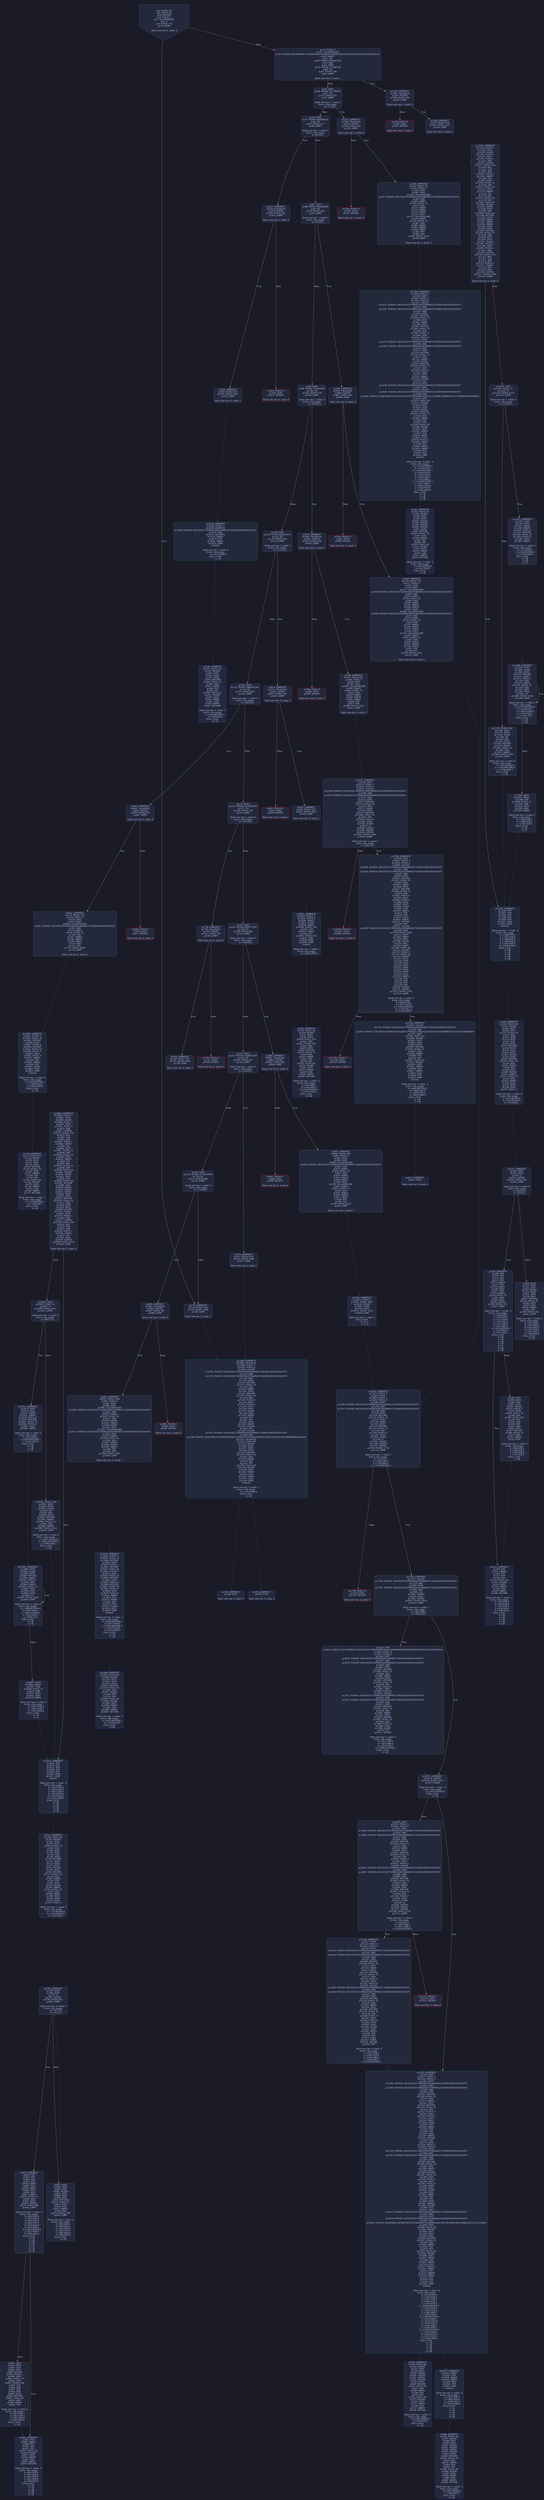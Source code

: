 digraph G {
    node [shape=box, style="filled, rounded", color="#565f89", fontcolor="#c0caf5", fontname="Helvetica", fillcolor="#24283b"];
    edge [color="#414868", fontcolor="#c0caf5", fontname="Helvetica"];
    bgcolor="#1a1b26";
    0 [ label = "pc0: PUSH1 96
pc2: PUSH1 64
pc4: MSTORE
pc5: PUSH1 4
pc7: CALLDATASIZE
pc8: LT
pc9: PUSH2 175
pc12: JUMPI

Stack size req: 0, sizeΔ: 0
" shape = invhouse]
    1 [ label = "pc13: PUSH1 0
pc15: CALLDATALOAD
pc16: PUSH29 26959946667150639794667015087019630673637144422540572481103610249216
pc46: SWAP1
pc47: DIV
pc48: PUSH4 4294967295
pc53: AND
pc54: DUP1
pc55: PUSH4 117300739
pc60: EQ
pc61: PUSH2 185
pc64: JUMPI

Stack size req: 0, sizeΔ: 1
"]
    2 [ label = "pc65: DUP1
pc66: PUSH4 157198259
pc71: EQ
pc72: PUSH2 327
pc75: JUMPI

Stack size req: 1, sizeΔ: 0
Entry->Op usage:
	0->71:EQ:1
"]
    3 [ label = "pc76: DUP1
pc77: PUSH4 404098525
pc82: EQ
pc83: PUSH2 417
pc86: JUMPI

Stack size req: 1, sizeΔ: 0
Entry->Op usage:
	0->82:EQ:1
"]
    4 [ label = "pc87: DUP1
pc88: PUSH4 599290589
pc93: EQ
pc94: PUSH2 458
pc97: JUMPI

Stack size req: 1, sizeΔ: 0
Entry->Op usage:
	0->93:EQ:1
"]
    5 [ label = "pc98: DUP1
pc99: PUSH4 773487949
pc104: EQ
pc105: PUSH2 579
pc108: JUMPI

Stack size req: 1, sizeΔ: 0
Entry->Op usage:
	0->104:EQ:1
"]
    6 [ label = "pc109: DUP1
pc110: PUSH4 826074471
pc115: EQ
pc116: PUSH2 614
pc119: JUMPI

Stack size req: 1, sizeΔ: 0
Entry->Op usage:
	0->115:EQ:1
"]
    7 [ label = "pc120: DUP1
pc121: PUSH4 1889567281
pc126: EQ
pc127: PUSH2 661
pc130: JUMPI

Stack size req: 1, sizeΔ: 0
Entry->Op usage:
	0->126:EQ:1
"]
    8 [ label = "pc131: DUP1
pc132: PUSH4 2514000705
pc137: EQ
pc138: PUSH2 738
pc141: JUMPI

Stack size req: 1, sizeΔ: 0
Entry->Op usage:
	0->137:EQ:1
"]
    9 [ label = "pc142: DUP1
pc143: PUSH4 2835717307
pc148: EQ
pc149: PUSH2 880
pc152: JUMPI

Stack size req: 1, sizeΔ: 0
Entry->Op usage:
	0->148:EQ:1
"]
    10 [ label = "pc153: DUP1
pc154: PUSH4 3504541104
pc159: EQ
pc160: PUSH2 970
pc163: JUMPI

Stack size req: 1, sizeΔ: 0
Entry->Op usage:
	0->159:EQ:1
"]
    11 [ label = "pc164: DUP1
pc165: PUSH4 3714247998
pc170: EQ
pc171: PUSH2 980
pc174: JUMPI

Stack size req: 1, sizeΔ: 0
Entry->Op usage:
	0->170:EQ:1
"]
    12 [ label = "pc175: JUMPDEST
pc176: PUSH2 183
pc179: PUSH2 1088
pc182: JUMP

Stack size req: 0, sizeΔ: 1
"]
    13 [ label = "pc183: JUMPDEST
pc184: STOP

Stack size req: 0, sizeΔ: 0
" color = "darkblue"]
    14 [ label = "pc185: JUMPDEST
pc186: CALLVALUE
pc187: ISZERO
pc188: PUSH2 196
pc191: JUMPI

Stack size req: 0, sizeΔ: 0
"]
    15 [ label = "pc192: PUSH1 0
pc194: DUP1
pc195: REVERT

Stack size req: 0, sizeΔ: 0
" color = "red"]
    16 [ label = "pc196: JUMPDEST
pc197: PUSH2 204
pc200: PUSH2 1245
pc203: JUMP

Stack size req: 0, sizeΔ: 1
"]
    17 [ label = "pc204: JUMPDEST
pc205: PUSH1 64
pc207: MLOAD
pc208: DUP1
pc209: DUP1
pc210: PUSH1 32
pc212: ADD
pc213: DUP3
pc214: DUP2
pc215: SUB
pc216: DUP3
pc217: MSTORE
pc218: DUP4
pc219: DUP2
pc220: DUP2
pc221: MLOAD
pc222: DUP2
pc223: MSTORE
pc224: PUSH1 32
pc226: ADD
pc227: SWAP2
pc228: POP
pc229: DUP1
pc230: MLOAD
pc231: SWAP1
pc232: PUSH1 32
pc234: ADD
pc235: SWAP1
pc236: DUP1
pc237: DUP4
pc238: DUP4
pc239: PUSH1 0

Stack size req: 1, sizeΔ: 9
Entry->Op usage:
	0->221:MLOAD:0
	0->230:MLOAD:0
	0->234:ADD:1
"]
    18 [ label = "pc241: JUMPDEST
pc242: DUP4
pc243: DUP2
pc244: LT
pc245: ISZERO
pc246: PUSH2 268
pc249: JUMPI

Stack size req: 4, sizeΔ: 0
Entry->Op usage:
	0->244:LT:0
	3->244:LT:1
"]
    19 [ label = "pc250: DUP1
pc251: DUP3
pc252: ADD
pc253: MLOAD
pc254: DUP2
pc255: DUP5
pc256: ADD
pc257: MSTORE
pc258: PUSH1 32
pc260: DUP2
pc261: ADD
pc262: SWAP1
pc263: POP
pc264: PUSH2 241
pc267: JUMP

Stack size req: 3, sizeΔ: 0
Entry->Op usage:
	0->252:ADD:1
	0->256:ADD:1
	0->261:ADD:0
	0->263:POP:0
	1->252:ADD:0
	2->256:ADD:0
Entry->Exit:
	0->😵
"]
    20 [ label = "pc268: JUMPDEST
pc269: POP
pc270: POP
pc271: POP
pc272: POP
pc273: SWAP1
pc274: POP
pc275: SWAP1
pc276: DUP2
pc277: ADD
pc278: SWAP1
pc279: PUSH1 31
pc281: AND
pc282: DUP1
pc283: ISZERO
pc284: PUSH2 313
pc287: JUMPI

Stack size req: 7, sizeΔ: -5
Entry->Op usage:
	0->269:POP:0
	1->270:POP:0
	2->271:POP:0
	3->272:POP:0
	4->277:ADD:0
	4->281:AND:1
	4->283:ISZERO:0
	5->274:POP:0
	6->277:ADD:1
Entry->Exit:
	0->😵
	1->😵
	2->😵
	3->😵
	4->0
	5->😵
	6->😵
"]
    21 [ label = "pc288: DUP1
pc289: DUP3
pc290: SUB
pc291: DUP1
pc292: MLOAD
pc293: PUSH1 1
pc295: DUP4
pc296: PUSH1 32
pc298: SUB
pc299: PUSH2 256
pc302: EXP
pc303: SUB
pc304: NOT
pc305: AND
pc306: DUP2
pc307: MSTORE
pc308: PUSH1 32
pc310: ADD
pc311: SWAP2
pc312: POP

Stack size req: 2, sizeΔ: 0
Entry->Op usage:
	0->290:SUB:1
	0->298:SUB:1
	1->290:SUB:0
	1->312:POP:0
Entry->Exit:
	1->😵
"]
    22 [ label = "pc313: JUMPDEST
pc314: POP
pc315: SWAP3
pc316: POP
pc317: POP
pc318: POP
pc319: PUSH1 64
pc321: MLOAD
pc322: DUP1
pc323: SWAP2
pc324: SUB
pc325: SWAP1
pc326: RETURN

Stack size req: 5, sizeΔ: -5
Entry->Op usage:
	0->314:POP:0
	1->324:SUB:0
	2->317:POP:0
	3->318:POP:0
	4->316:POP:0
Entry->Exit:
	0->😵
	1->😵
	2->😵
	3->😵
	4->😵
" color = "darkblue"]
    23 [ label = "pc327: JUMPDEST
pc328: CALLVALUE
pc329: ISZERO
pc330: PUSH2 338
pc333: JUMPI

Stack size req: 0, sizeΔ: 0
"]
    24 [ label = "pc334: PUSH1 0
pc336: DUP1
pc337: REVERT

Stack size req: 0, sizeΔ: 0
" color = "red"]
    25 [ label = "pc338: JUMPDEST
pc339: PUSH2 391
pc342: PUSH1 4
pc344: DUP1
pc345: DUP1
pc346: CALLDATALOAD
pc347: PUSH20 1461501637330902918203684832716283019655932542975
pc368: AND
pc369: SWAP1
pc370: PUSH1 32
pc372: ADD
pc373: SWAP1
pc374: SWAP2
pc375: SWAP1
pc376: DUP1
pc377: CALLDATALOAD
pc378: SWAP1
pc379: PUSH1 32
pc381: ADD
pc382: SWAP1
pc383: SWAP2
pc384: SWAP1
pc385: POP
pc386: POP
pc387: PUSH2 1403
pc390: JUMP

Stack size req: 0, sizeΔ: 3
"]
    26 [ label = "pc391: JUMPDEST
pc392: PUSH1 64
pc394: MLOAD
pc395: DUP1
pc396: DUP3
pc397: ISZERO
pc398: ISZERO
pc399: ISZERO
pc400: ISZERO
pc401: DUP2
pc402: MSTORE
pc403: PUSH1 32
pc405: ADD
pc406: SWAP2
pc407: POP
pc408: POP
pc409: PUSH1 64
pc411: MLOAD
pc412: DUP1
pc413: SWAP2
pc414: SUB
pc415: SWAP1
pc416: RETURN

Stack size req: 1, sizeΔ: -1
Entry->Op usage:
	0->397:ISZERO:0
	0->407:POP:0
Entry->Exit:
	0->😵
" color = "darkblue"]
    27 [ label = "pc417: JUMPDEST
pc418: CALLVALUE
pc419: ISZERO
pc420: PUSH2 428
pc423: JUMPI

Stack size req: 0, sizeΔ: 0
"]
    28 [ label = "pc424: PUSH1 0
pc426: DUP1
pc427: REVERT

Stack size req: 0, sizeΔ: 0
" color = "red"]
    29 [ label = "pc428: JUMPDEST
pc429: PUSH2 436
pc432: PUSH2 1645
pc435: JUMP

Stack size req: 0, sizeΔ: 1
"]
    30 [ label = "pc436: JUMPDEST
pc437: PUSH1 64
pc439: MLOAD
pc440: DUP1
pc441: DUP3
pc442: DUP2
pc443: MSTORE
pc444: PUSH1 32
pc446: ADD
pc447: SWAP2
pc448: POP
pc449: POP
pc450: PUSH1 64
pc452: MLOAD
pc453: DUP1
pc454: SWAP2
pc455: SUB
pc456: SWAP1
pc457: RETURN

Stack size req: 1, sizeΔ: -1
Entry->Op usage:
	0->443:MSTORE:1
	0->448:POP:0
Entry->Exit:
	0->😵
" color = "darkblue"]
    31 [ label = "pc458: JUMPDEST
pc459: CALLVALUE
pc460: ISZERO
pc461: PUSH2 469
pc464: JUMPI

Stack size req: 0, sizeΔ: 0
"]
    32 [ label = "pc465: PUSH1 0
pc467: DUP1
pc468: REVERT

Stack size req: 0, sizeΔ: 0
" color = "red"]
    33 [ label = "pc469: JUMPDEST
pc470: PUSH2 553
pc473: PUSH1 4
pc475: DUP1
pc476: DUP1
pc477: CALLDATALOAD
pc478: PUSH20 1461501637330902918203684832716283019655932542975
pc499: AND
pc500: SWAP1
pc501: PUSH1 32
pc503: ADD
pc504: SWAP1
pc505: SWAP2
pc506: SWAP1
pc507: DUP1
pc508: CALLDATALOAD
pc509: PUSH20 1461501637330902918203684832716283019655932542975
pc530: AND
pc531: SWAP1
pc532: PUSH1 32
pc534: ADD
pc535: SWAP1
pc536: SWAP2
pc537: SWAP1
pc538: DUP1
pc539: CALLDATALOAD
pc540: SWAP1
pc541: PUSH1 32
pc543: ADD
pc544: SWAP1
pc545: SWAP2
pc546: SWAP1
pc547: POP
pc548: POP
pc549: PUSH2 1676
pc552: JUMP

Stack size req: 0, sizeΔ: 4
"]
    34 [ label = "pc553: JUMPDEST
pc554: PUSH1 64
pc556: MLOAD
pc557: DUP1
pc558: DUP3
pc559: ISZERO
pc560: ISZERO
pc561: ISZERO
pc562: ISZERO
pc563: DUP2
pc564: MSTORE
pc565: PUSH1 32
pc567: ADD
pc568: SWAP2
pc569: POP
pc570: POP
pc571: PUSH1 64
pc573: MLOAD
pc574: DUP1
pc575: SWAP2
pc576: SUB
pc577: SWAP1
pc578: RETURN

Stack size req: 1, sizeΔ: -1
Entry->Op usage:
	0->559:ISZERO:0
	0->569:POP:0
Entry->Exit:
	0->😵
" color = "darkblue"]
    35 [ label = "pc579: JUMPDEST
pc580: CALLVALUE
pc581: ISZERO
pc582: PUSH2 590
pc585: JUMPI

Stack size req: 0, sizeΔ: 0
"]
    36 [ label = "pc586: PUSH1 0
pc588: DUP1
pc589: REVERT

Stack size req: 0, sizeΔ: 0
" color = "red"]
    37 [ label = "pc590: JUMPDEST
pc591: PUSH2 612
pc594: PUSH1 4
pc596: DUP1
pc597: DUP1
pc598: CALLDATALOAD
pc599: SWAP1
pc600: PUSH1 32
pc602: ADD
pc603: SWAP1
pc604: SWAP2
pc605: SWAP1
pc606: POP
pc607: POP
pc608: PUSH2 2521
pc611: JUMP

Stack size req: 0, sizeΔ: 2
"]
    38 [ label = "pc612: JUMPDEST
pc613: STOP

Stack size req: 0, sizeΔ: 0
" color = "darkblue"]
    39 [ label = "pc614: JUMPDEST
pc615: CALLVALUE
pc616: ISZERO
pc617: PUSH2 625
pc620: JUMPI

Stack size req: 0, sizeΔ: 0
"]
    40 [ label = "pc621: PUSH1 0
pc623: DUP1
pc624: REVERT

Stack size req: 0, sizeΔ: 0
" color = "red"]
    41 [ label = "pc625: JUMPDEST
pc626: PUSH2 633
pc629: PUSH2 2821
pc632: JUMP

Stack size req: 0, sizeΔ: 1
"]
    42 [ label = "pc633: JUMPDEST
pc634: PUSH1 64
pc636: MLOAD
pc637: DUP1
pc638: DUP3
pc639: PUSH1 255
pc641: AND
pc642: PUSH1 255
pc644: AND
pc645: DUP2
pc646: MSTORE
pc647: PUSH1 32
pc649: ADD
pc650: SWAP2
pc651: POP
pc652: POP
pc653: PUSH1 64
pc655: MLOAD
pc656: DUP1
pc657: SWAP2
pc658: SUB
pc659: SWAP1
pc660: RETURN

Stack size req: 1, sizeΔ: -1
Entry->Op usage:
	0->641:AND:1
	0->644:AND:1
	0->646:MSTORE:1
	0->651:POP:0
Entry->Exit:
	0->😵
" color = "darkblue"]
    43 [ label = "pc661: JUMPDEST
pc662: CALLVALUE
pc663: ISZERO
pc664: PUSH2 672
pc667: JUMPI

Stack size req: 0, sizeΔ: 0
"]
    44 [ label = "pc668: PUSH1 0
pc670: DUP1
pc671: REVERT

Stack size req: 0, sizeΔ: 0
" color = "red"]
    45 [ label = "pc672: JUMPDEST
pc673: PUSH2 716
pc676: PUSH1 4
pc678: DUP1
pc679: DUP1
pc680: CALLDATALOAD
pc681: PUSH20 1461501637330902918203684832716283019655932542975
pc702: AND
pc703: SWAP1
pc704: PUSH1 32
pc706: ADD
pc707: SWAP1
pc708: SWAP2
pc709: SWAP1
pc710: POP
pc711: POP
pc712: PUSH2 2840
pc715: JUMP

Stack size req: 0, sizeΔ: 2
"]
    46 [ label = "pc716: JUMPDEST
pc717: PUSH1 64
pc719: MLOAD
pc720: DUP1
pc721: DUP3
pc722: DUP2
pc723: MSTORE
pc724: PUSH1 32
pc726: ADD
pc727: SWAP2
pc728: POP
pc729: POP
pc730: PUSH1 64
pc732: MLOAD
pc733: DUP1
pc734: SWAP2
pc735: SUB
pc736: SWAP1
pc737: RETURN

Stack size req: 1, sizeΔ: -1
Entry->Op usage:
	0->723:MSTORE:1
	0->728:POP:0
Entry->Exit:
	0->😵
" color = "darkblue"]
    47 [ label = "pc738: JUMPDEST
pc739: CALLVALUE
pc740: ISZERO
pc741: PUSH2 749
pc744: JUMPI

Stack size req: 0, sizeΔ: 0
"]
    48 [ label = "pc745: PUSH1 0
pc747: DUP1
pc748: REVERT

Stack size req: 0, sizeΔ: 0
" color = "red"]
    49 [ label = "pc749: JUMPDEST
pc750: PUSH2 757
pc753: PUSH2 2864
pc756: JUMP

Stack size req: 0, sizeΔ: 1
"]
    50 [ label = "pc757: JUMPDEST
pc758: PUSH1 64
pc760: MLOAD
pc761: DUP1
pc762: DUP1
pc763: PUSH1 32
pc765: ADD
pc766: DUP3
pc767: DUP2
pc768: SUB
pc769: DUP3
pc770: MSTORE
pc771: DUP4
pc772: DUP2
pc773: DUP2
pc774: MLOAD
pc775: DUP2
pc776: MSTORE
pc777: PUSH1 32
pc779: ADD
pc780: SWAP2
pc781: POP
pc782: DUP1
pc783: MLOAD
pc784: SWAP1
pc785: PUSH1 32
pc787: ADD
pc788: SWAP1
pc789: DUP1
pc790: DUP4
pc791: DUP4
pc792: PUSH1 0

Stack size req: 1, sizeΔ: 9
Entry->Op usage:
	0->774:MLOAD:0
	0->783:MLOAD:0
	0->787:ADD:1
"]
    51 [ label = "pc794: JUMPDEST
pc795: DUP4
pc796: DUP2
pc797: LT
pc798: ISZERO
pc799: PUSH2 821
pc802: JUMPI

Stack size req: 4, sizeΔ: 0
Entry->Op usage:
	0->797:LT:0
	3->797:LT:1
"]
    52 [ label = "pc803: DUP1
pc804: DUP3
pc805: ADD
pc806: MLOAD
pc807: DUP2
pc808: DUP5
pc809: ADD
pc810: MSTORE
pc811: PUSH1 32
pc813: DUP2
pc814: ADD
pc815: SWAP1
pc816: POP
pc817: PUSH2 794
pc820: JUMP

Stack size req: 3, sizeΔ: 0
Entry->Op usage:
	0->805:ADD:1
	0->809:ADD:1
	0->814:ADD:0
	0->816:POP:0
	1->805:ADD:0
	2->809:ADD:0
Entry->Exit:
	0->😵
"]
    53 [ label = "pc821: JUMPDEST
pc822: POP
pc823: POP
pc824: POP
pc825: POP
pc826: SWAP1
pc827: POP
pc828: SWAP1
pc829: DUP2
pc830: ADD
pc831: SWAP1
pc832: PUSH1 31
pc834: AND
pc835: DUP1
pc836: ISZERO
pc837: PUSH2 866
pc840: JUMPI

Stack size req: 7, sizeΔ: -5
Entry->Op usage:
	0->822:POP:0
	1->823:POP:0
	2->824:POP:0
	3->825:POP:0
	4->830:ADD:0
	4->834:AND:1
	4->836:ISZERO:0
	5->827:POP:0
	6->830:ADD:1
Entry->Exit:
	0->😵
	1->😵
	2->😵
	3->😵
	4->0
	5->😵
	6->😵
"]
    54 [ label = "pc841: DUP1
pc842: DUP3
pc843: SUB
pc844: DUP1
pc845: MLOAD
pc846: PUSH1 1
pc848: DUP4
pc849: PUSH1 32
pc851: SUB
pc852: PUSH2 256
pc855: EXP
pc856: SUB
pc857: NOT
pc858: AND
pc859: DUP2
pc860: MSTORE
pc861: PUSH1 32
pc863: ADD
pc864: SWAP2
pc865: POP

Stack size req: 2, sizeΔ: 0
Entry->Op usage:
	0->843:SUB:1
	0->851:SUB:1
	1->843:SUB:0
	1->865:POP:0
Entry->Exit:
	1->😵
"]
    55 [ label = "pc866: JUMPDEST
pc867: POP
pc868: SWAP3
pc869: POP
pc870: POP
pc871: POP
pc872: PUSH1 64
pc874: MLOAD
pc875: DUP1
pc876: SWAP2
pc877: SUB
pc878: SWAP1
pc879: RETURN

Stack size req: 5, sizeΔ: -5
Entry->Op usage:
	0->867:POP:0
	1->877:SUB:0
	2->870:POP:0
	3->871:POP:0
	4->869:POP:0
Entry->Exit:
	0->😵
	1->😵
	2->😵
	3->😵
	4->😵
" color = "darkblue"]
    56 [ label = "pc880: JUMPDEST
pc881: CALLVALUE
pc882: ISZERO
pc883: PUSH2 891
pc886: JUMPI

Stack size req: 0, sizeΔ: 0
"]
    57 [ label = "pc887: PUSH1 0
pc889: DUP1
pc890: REVERT

Stack size req: 0, sizeΔ: 0
" color = "red"]
    58 [ label = "pc891: JUMPDEST
pc892: PUSH2 944
pc895: PUSH1 4
pc897: DUP1
pc898: DUP1
pc899: CALLDATALOAD
pc900: PUSH20 1461501637330902918203684832716283019655932542975
pc921: AND
pc922: SWAP1
pc923: PUSH1 32
pc925: ADD
pc926: SWAP1
pc927: SWAP2
pc928: SWAP1
pc929: DUP1
pc930: CALLDATALOAD
pc931: SWAP1
pc932: PUSH1 32
pc934: ADD
pc935: SWAP1
pc936: SWAP2
pc937: SWAP1
pc938: POP
pc939: POP
pc940: PUSH2 3022
pc943: JUMP

Stack size req: 0, sizeΔ: 3
"]
    59 [ label = "pc944: JUMPDEST
pc945: PUSH1 64
pc947: MLOAD
pc948: DUP1
pc949: DUP3
pc950: ISZERO
pc951: ISZERO
pc952: ISZERO
pc953: ISZERO
pc954: DUP2
pc955: MSTORE
pc956: PUSH1 32
pc958: ADD
pc959: SWAP2
pc960: POP
pc961: POP
pc962: PUSH1 64
pc964: MLOAD
pc965: DUP1
pc966: SWAP2
pc967: SUB
pc968: SWAP1
pc969: RETURN

Stack size req: 1, sizeΔ: -1
Entry->Op usage:
	0->950:ISZERO:0
	0->960:POP:0
Entry->Exit:
	0->😵
" color = "darkblue"]
    60 [ label = "pc970: JUMPDEST
pc971: PUSH2 978
pc974: PUSH2 1088
pc977: JUMP

Stack size req: 0, sizeΔ: 1
"]
    61 [ label = "pc978: JUMPDEST
pc979: STOP

Stack size req: 0, sizeΔ: 0
" color = "darkblue"]
    62 [ label = "pc980: JUMPDEST
pc981: CALLVALUE
pc982: ISZERO
pc983: PUSH2 991
pc986: JUMPI

Stack size req: 0, sizeΔ: 0
"]
    63 [ label = "pc987: PUSH1 0
pc989: DUP1
pc990: REVERT

Stack size req: 0, sizeΔ: 0
" color = "red"]
    64 [ label = "pc991: JUMPDEST
pc992: PUSH2 1066
pc995: PUSH1 4
pc997: DUP1
pc998: DUP1
pc999: CALLDATALOAD
pc1000: PUSH20 1461501637330902918203684832716283019655932542975
pc1021: AND
pc1022: SWAP1
pc1023: PUSH1 32
pc1025: ADD
pc1026: SWAP1
pc1027: SWAP2
pc1028: SWAP1
pc1029: DUP1
pc1030: CALLDATALOAD
pc1031: PUSH20 1461501637330902918203684832716283019655932542975
pc1052: AND
pc1053: SWAP1
pc1054: PUSH1 32
pc1056: ADD
pc1057: SWAP1
pc1058: SWAP2
pc1059: SWAP1
pc1060: POP
pc1061: POP
pc1062: PUSH2 3043
pc1065: JUMP

Stack size req: 0, sizeΔ: 3
"]
    65 [ label = "pc1066: JUMPDEST
pc1067: PUSH1 64
pc1069: MLOAD
pc1070: DUP1
pc1071: DUP3
pc1072: DUP2
pc1073: MSTORE
pc1074: PUSH1 32
pc1076: ADD
pc1077: SWAP2
pc1078: POP
pc1079: POP
pc1080: PUSH1 64
pc1082: MLOAD
pc1083: DUP1
pc1084: SWAP2
pc1085: SUB
pc1086: SWAP1
pc1087: RETURN

Stack size req: 1, sizeΔ: -1
Entry->Op usage:
	0->1073:MSTORE:1
	0->1078:POP:0
Entry->Exit:
	0->😵
" color = "darkblue"]
    66 [ label = "pc1088: JUMPDEST
pc1089: CALLVALUE
pc1090: PUSH1 3
pc1092: PUSH1 0
pc1094: CALLER
pc1095: PUSH20 1461501637330902918203684832716283019655932542975
pc1116: AND
pc1117: PUSH20 1461501637330902918203684832716283019655932542975
pc1138: AND
pc1139: DUP2
pc1140: MSTORE
pc1141: PUSH1 32
pc1143: ADD
pc1144: SWAP1
pc1145: DUP2
pc1146: MSTORE
pc1147: PUSH1 32
pc1149: ADD
pc1150: PUSH1 0
pc1152: SHA3
pc1153: PUSH1 0
pc1155: DUP3
pc1156: DUP3
pc1157: SLOAD
pc1158: ADD
pc1159: SWAP3
pc1160: POP
pc1161: POP
pc1162: DUP2
pc1163: SWAP1
pc1164: SSTORE
pc1165: POP
pc1166: CALLER
pc1167: PUSH20 1461501637330902918203684832716283019655932542975
pc1188: AND
pc1189: PUSH32 102222681472383059465863322013072701928378550215632170212813623808969952268444
pc1222: CALLVALUE
pc1223: PUSH1 64
pc1225: MLOAD
pc1226: DUP1
pc1227: DUP3
pc1228: DUP2
pc1229: MSTORE
pc1230: PUSH1 32
pc1232: ADD
pc1233: SWAP2
pc1234: POP
pc1235: POP
pc1236: PUSH1 64
pc1238: MLOAD
pc1239: DUP1
pc1240: SWAP2
pc1241: SUB
pc1242: SWAP1
pc1243: LOG2
pc1244: JUMP
Indirect!

Stack size req: 1, sizeΔ: -1
Entry->Op usage:
	0->1244:JUMP:0
Entry->Exit:
	0->😵
" color = "teal"]
    67 [ label = "pc1245: JUMPDEST
pc1246: PUSH1 0
pc1248: DUP1
pc1249: SLOAD
pc1250: PUSH1 1
pc1252: DUP2
pc1253: PUSH1 1
pc1255: AND
pc1256: ISZERO
pc1257: PUSH2 256
pc1260: MUL
pc1261: SUB
pc1262: AND
pc1263: PUSH1 2
pc1265: SWAP1
pc1266: DIV
pc1267: DUP1
pc1268: PUSH1 31
pc1270: ADD
pc1271: PUSH1 32
pc1273: DUP1
pc1274: SWAP2
pc1275: DIV
pc1276: MUL
pc1277: PUSH1 32
pc1279: ADD
pc1280: PUSH1 64
pc1282: MLOAD
pc1283: SWAP1
pc1284: DUP2
pc1285: ADD
pc1286: PUSH1 64
pc1288: MSTORE
pc1289: DUP1
pc1290: SWAP3
pc1291: SWAP2
pc1292: SWAP1
pc1293: DUP2
pc1294: DUP2
pc1295: MSTORE
pc1296: PUSH1 32
pc1298: ADD
pc1299: DUP3
pc1300: DUP1
pc1301: SLOAD
pc1302: PUSH1 1
pc1304: DUP2
pc1305: PUSH1 1
pc1307: AND
pc1308: ISZERO
pc1309: PUSH2 256
pc1312: MUL
pc1313: SUB
pc1314: AND
pc1315: PUSH1 2
pc1317: SWAP1
pc1318: DIV
pc1319: DUP1
pc1320: ISZERO
pc1321: PUSH2 1395
pc1324: JUMPI

Stack size req: 0, sizeΔ: 6
"]
    68 [ label = "pc1325: DUP1
pc1326: PUSH1 31
pc1328: LT
pc1329: PUSH2 1352
pc1332: JUMPI

Stack size req: 1, sizeΔ: 0
Entry->Op usage:
	0->1328:LT:1
"]
    69 [ label = "pc1333: PUSH2 256
pc1336: DUP1
pc1337: DUP4
pc1338: SLOAD
pc1339: DIV
pc1340: MUL
pc1341: DUP4
pc1342: MSTORE
pc1343: SWAP2
pc1344: PUSH1 32
pc1346: ADD
pc1347: SWAP2
pc1348: PUSH2 1395
pc1351: JUMP

Stack size req: 3, sizeΔ: 0
Entry->Op usage:
	1->1338:SLOAD:0
	2->1342:MSTORE:0
	2->1346:ADD:1
Entry->Exit:
	2->😵
"]
    70 [ label = "pc1352: JUMPDEST
pc1353: DUP3
pc1354: ADD
pc1355: SWAP2
pc1356: SWAP1
pc1357: PUSH1 0
pc1359: MSTORE
pc1360: PUSH1 32
pc1362: PUSH1 0
pc1364: SHA3
pc1365: SWAP1

Stack size req: 3, sizeΔ: 0
Entry->Op usage:
	0->1354:ADD:1
	1->1359:MSTORE:1
	2->1354:ADD:0
Entry->Exit:
	0->😵
	1->😵
	2->0
"]
    71 [ label = "pc1366: JUMPDEST
pc1367: DUP2
pc1368: SLOAD
pc1369: DUP2
pc1370: MSTORE
pc1371: SWAP1
pc1372: PUSH1 1
pc1374: ADD
pc1375: SWAP1
pc1376: PUSH1 32
pc1378: ADD
pc1379: DUP1
pc1380: DUP4
pc1381: GT
pc1382: PUSH2 1366
pc1385: JUMPI

Stack size req: 3, sizeΔ: 0
Entry->Op usage:
	0->1370:MSTORE:0
	0->1378:ADD:1
	1->1368:SLOAD:0
	1->1374:ADD:1
	2->1381:GT:0
Entry->Exit:
	0->😵
	1->😵
"]
    72 [ label = "pc1386: DUP3
pc1387: SWAP1
pc1388: SUB
pc1389: PUSH1 31
pc1391: AND
pc1392: DUP3
pc1393: ADD
pc1394: SWAP2

Stack size req: 3, sizeΔ: 0
Entry->Op usage:
	0->1388:SUB:0
	2->1388:SUB:1
	2->1393:ADD:0
Entry->Exit:
	0->😵
	2->0
"]
    73 [ label = "pc1395: JUMPDEST
pc1396: POP
pc1397: POP
pc1398: POP
pc1399: POP
pc1400: POP
pc1401: DUP2
pc1402: JUMP
Indirect!

Stack size req: 7, sizeΔ: -5
Entry->Op usage:
	0->1396:POP:0
	1->1397:POP:0
	2->1398:POP:0
	3->1399:POP:0
	4->1400:POP:0
	6->1402:JUMP:0
Entry->Exit:
	0->😵
	1->😵
	2->😵
	3->😵
	4->😵
" color = "teal"]
    74 [ label = "pc1403: JUMPDEST
pc1404: PUSH1 0
pc1406: DUP2
pc1407: PUSH1 4
pc1409: PUSH1 0
pc1411: CALLER
pc1412: PUSH20 1461501637330902918203684832716283019655932542975
pc1433: AND
pc1434: PUSH20 1461501637330902918203684832716283019655932542975
pc1455: AND
pc1456: DUP2
pc1457: MSTORE
pc1458: PUSH1 32
pc1460: ADD
pc1461: SWAP1
pc1462: DUP2
pc1463: MSTORE
pc1464: PUSH1 32
pc1466: ADD
pc1467: PUSH1 0
pc1469: SHA3
pc1470: PUSH1 0
pc1472: DUP6
pc1473: PUSH20 1461501637330902918203684832716283019655932542975
pc1494: AND
pc1495: PUSH20 1461501637330902918203684832716283019655932542975
pc1516: AND
pc1517: DUP2
pc1518: MSTORE
pc1519: PUSH1 32
pc1521: ADD
pc1522: SWAP1
pc1523: DUP2
pc1524: MSTORE
pc1525: PUSH1 32
pc1527: ADD
pc1528: PUSH1 0
pc1530: SHA3
pc1531: DUP2
pc1532: SWAP1
pc1533: SSTORE
pc1534: POP
pc1535: DUP3
pc1536: PUSH20 1461501637330902918203684832716283019655932542975
pc1557: AND
pc1558: CALLER
pc1559: PUSH20 1461501637330902918203684832716283019655932542975
pc1580: AND
pc1581: PUSH32 63486140976153616755203102783360879283472101686154884697241723088393386309925
pc1614: DUP5
pc1615: PUSH1 64
pc1617: MLOAD
pc1618: DUP1
pc1619: DUP3
pc1620: DUP2
pc1621: MSTORE
pc1622: PUSH1 32
pc1624: ADD
pc1625: SWAP2
pc1626: POP
pc1627: POP
pc1628: PUSH1 64
pc1630: MLOAD
pc1631: DUP1
pc1632: SWAP2
pc1633: SUB
pc1634: SWAP1
pc1635: LOG3
pc1636: PUSH1 1
pc1638: SWAP1
pc1639: POP
pc1640: SWAP3
pc1641: SWAP2
pc1642: POP
pc1643: POP
pc1644: JUMP
Indirect!

Stack size req: 3, sizeΔ: -2
Entry->Op usage:
	0->1533:SSTORE:1
	0->1534:POP:0
	0->1621:MSTORE:1
	0->1626:POP:0
	0->1643:POP:0
	1->1494:AND:1
	1->1516:AND:1
	1->1518:MSTORE:1
	1->1557:AND:1
	1->1635:LOG3:4
	1->1642:POP:0
	2->1644:JUMP:0
Entry->Exit:
	0->😵
	1->😵
	2->😵
" color = "teal"]
    75 [ label = "pc1645: JUMPDEST
pc1646: PUSH1 0
pc1648: ADDRESS
pc1649: PUSH20 1461501637330902918203684832716283019655932542975
pc1670: AND
pc1671: BALANCE
pc1672: SWAP1
pc1673: POP
pc1674: SWAP1
pc1675: JUMP
Indirect!

Stack size req: 1, sizeΔ: 0
Entry->Op usage:
	0->1675:JUMP:0
Entry->Exit:
	0->😵
" color = "teal"]
    76 [ label = "pc1676: JUMPDEST
pc1677: PUSH1 0
pc1679: DUP2
pc1680: PUSH1 3
pc1682: PUSH1 0
pc1684: DUP7
pc1685: PUSH20 1461501637330902918203684832716283019655932542975
pc1706: AND
pc1707: PUSH20 1461501637330902918203684832716283019655932542975
pc1728: AND
pc1729: DUP2
pc1730: MSTORE
pc1731: PUSH1 32
pc1733: ADD
pc1734: SWAP1
pc1735: DUP2
pc1736: MSTORE
pc1737: PUSH1 32
pc1739: ADD
pc1740: PUSH1 0
pc1742: SHA3
pc1743: SLOAD
pc1744: LT
pc1745: ISZERO
pc1746: ISZERO
pc1747: ISZERO
pc1748: PUSH2 1756
pc1751: JUMPI

Stack size req: 3, sizeΔ: 1
Entry->Op usage:
	0->1744:LT:1
	2->1706:AND:1
	2->1728:AND:1
	2->1730:MSTORE:1
"]
    77 [ label = "pc1752: PUSH1 0
pc1754: DUP1
pc1755: REVERT

Stack size req: 0, sizeΔ: 0
" color = "red"]
    78 [ label = "pc1756: JUMPDEST
pc1757: CALLER
pc1758: PUSH20 1461501637330902918203684832716283019655932542975
pc1779: AND
pc1780: DUP5
pc1781: PUSH20 1461501637330902918203684832716283019655932542975
pc1802: AND
pc1803: EQ
pc1804: ISZERO
pc1805: DUP1
pc1806: ISZERO
pc1807: PUSH2 1972
pc1810: JUMPI

Stack size req: 4, sizeΔ: 1
Entry->Op usage:
	3->1802:AND:1
	3->1803:EQ:0
"]
    79 [ label = "pc1811: POP
pc1812: PUSH32 115792089237316195423570985008687907853269984665640564039457584007913129639935
pc1845: PUSH1 4
pc1847: PUSH1 0
pc1849: DUP7
pc1850: PUSH20 1461501637330902918203684832716283019655932542975
pc1871: AND
pc1872: PUSH20 1461501637330902918203684832716283019655932542975
pc1893: AND
pc1894: DUP2
pc1895: MSTORE
pc1896: PUSH1 32
pc1898: ADD
pc1899: SWAP1
pc1900: DUP2
pc1901: MSTORE
pc1902: PUSH1 32
pc1904: ADD
pc1905: PUSH1 0
pc1907: SHA3
pc1908: PUSH1 0
pc1910: CALLER
pc1911: PUSH20 1461501637330902918203684832716283019655932542975
pc1932: AND
pc1933: PUSH20 1461501637330902918203684832716283019655932542975
pc1954: AND
pc1955: DUP2
pc1956: MSTORE
pc1957: PUSH1 32
pc1959: ADD
pc1960: SWAP1
pc1961: DUP2
pc1962: MSTORE
pc1963: PUSH1 32
pc1965: ADD
pc1966: PUSH1 0
pc1968: SHA3
pc1969: SLOAD
pc1970: EQ
pc1971: ISZERO

Stack size req: 5, sizeΔ: 0
Entry->Op usage:
	0->1811:POP:0
	4->1871:AND:1
	4->1893:AND:1
	4->1895:MSTORE:1
Entry->Exit:
	0->😵
"]
    80 [ label = "pc1972: JUMPDEST
pc1973: ISZERO
pc1974: PUSH2 2255
pc1977: JUMPI

Stack size req: 1, sizeΔ: -1
Entry->Op usage:
	0->1973:ISZERO:0
Entry->Exit:
	0->😵
"]
    81 [ label = "pc1978: DUP2
pc1979: PUSH1 4
pc1981: PUSH1 0
pc1983: DUP7
pc1984: PUSH20 1461501637330902918203684832716283019655932542975
pc2005: AND
pc2006: PUSH20 1461501637330902918203684832716283019655932542975
pc2027: AND
pc2028: DUP2
pc2029: MSTORE
pc2030: PUSH1 32
pc2032: ADD
pc2033: SWAP1
pc2034: DUP2
pc2035: MSTORE
pc2036: PUSH1 32
pc2038: ADD
pc2039: PUSH1 0
pc2041: SHA3
pc2042: PUSH1 0
pc2044: CALLER
pc2045: PUSH20 1461501637330902918203684832716283019655932542975
pc2066: AND
pc2067: PUSH20 1461501637330902918203684832716283019655932542975
pc2088: AND
pc2089: DUP2
pc2090: MSTORE
pc2091: PUSH1 32
pc2093: ADD
pc2094: SWAP1
pc2095: DUP2
pc2096: MSTORE
pc2097: PUSH1 32
pc2099: ADD
pc2100: PUSH1 0
pc2102: SHA3
pc2103: SLOAD
pc2104: LT
pc2105: ISZERO
pc2106: ISZERO
pc2107: ISZERO
pc2108: PUSH2 2116
pc2111: JUMPI

Stack size req: 4, sizeΔ: 0
Entry->Op usage:
	1->2104:LT:1
	3->2005:AND:1
	3->2027:AND:1
	3->2029:MSTORE:1
"]
    82 [ label = "pc2112: PUSH1 0
pc2114: DUP1
pc2115: REVERT

Stack size req: 0, sizeΔ: 0
" color = "red"]
    83 [ label = "pc2116: JUMPDEST
pc2117: DUP2
pc2118: PUSH1 4
pc2120: PUSH1 0
pc2122: DUP7
pc2123: PUSH20 1461501637330902918203684832716283019655932542975
pc2144: AND
pc2145: PUSH20 1461501637330902918203684832716283019655932542975
pc2166: AND
pc2167: DUP2
pc2168: MSTORE
pc2169: PUSH1 32
pc2171: ADD
pc2172: SWAP1
pc2173: DUP2
pc2174: MSTORE
pc2175: PUSH1 32
pc2177: ADD
pc2178: PUSH1 0
pc2180: SHA3
pc2181: PUSH1 0
pc2183: CALLER
pc2184: PUSH20 1461501637330902918203684832716283019655932542975
pc2205: AND
pc2206: PUSH20 1461501637330902918203684832716283019655932542975
pc2227: AND
pc2228: DUP2
pc2229: MSTORE
pc2230: PUSH1 32
pc2232: ADD
pc2233: SWAP1
pc2234: DUP2
pc2235: MSTORE
pc2236: PUSH1 32
pc2238: ADD
pc2239: PUSH1 0
pc2241: SHA3
pc2242: PUSH1 0
pc2244: DUP3
pc2245: DUP3
pc2246: SLOAD
pc2247: SUB
pc2248: SWAP3
pc2249: POP
pc2250: POP
pc2251: DUP2
pc2252: SWAP1
pc2253: SSTORE
pc2254: POP

Stack size req: 4, sizeΔ: 0
Entry->Op usage:
	1->2247:SUB:1
	1->2249:POP:0
	3->2144:AND:1
	3->2166:AND:1
	3->2168:MSTORE:1
"]
    84 [ label = "pc2255: JUMPDEST
pc2256: DUP2
pc2257: PUSH1 3
pc2259: PUSH1 0
pc2261: DUP7
pc2262: PUSH20 1461501637330902918203684832716283019655932542975
pc2283: AND
pc2284: PUSH20 1461501637330902918203684832716283019655932542975
pc2305: AND
pc2306: DUP2
pc2307: MSTORE
pc2308: PUSH1 32
pc2310: ADD
pc2311: SWAP1
pc2312: DUP2
pc2313: MSTORE
pc2314: PUSH1 32
pc2316: ADD
pc2317: PUSH1 0
pc2319: SHA3
pc2320: PUSH1 0
pc2322: DUP3
pc2323: DUP3
pc2324: SLOAD
pc2325: SUB
pc2326: SWAP3
pc2327: POP
pc2328: POP
pc2329: DUP2
pc2330: SWAP1
pc2331: SSTORE
pc2332: POP
pc2333: DUP2
pc2334: PUSH1 3
pc2336: PUSH1 0
pc2338: DUP6
pc2339: PUSH20 1461501637330902918203684832716283019655932542975
pc2360: AND
pc2361: PUSH20 1461501637330902918203684832716283019655932542975
pc2382: AND
pc2383: DUP2
pc2384: MSTORE
pc2385: PUSH1 32
pc2387: ADD
pc2388: SWAP1
pc2389: DUP2
pc2390: MSTORE
pc2391: PUSH1 32
pc2393: ADD
pc2394: PUSH1 0
pc2396: SHA3
pc2397: PUSH1 0
pc2399: DUP3
pc2400: DUP3
pc2401: SLOAD
pc2402: ADD
pc2403: SWAP3
pc2404: POP
pc2405: POP
pc2406: DUP2
pc2407: SWAP1
pc2408: SSTORE
pc2409: POP
pc2410: DUP3
pc2411: PUSH20 1461501637330902918203684832716283019655932542975
pc2432: AND
pc2433: DUP5
pc2434: PUSH20 1461501637330902918203684832716283019655932542975
pc2455: AND
pc2456: PUSH32 100389287136786176327247604509743168900146139575972864366142685224231313322991
pc2489: DUP5
pc2490: PUSH1 64
pc2492: MLOAD
pc2493: DUP1
pc2494: DUP3
pc2495: DUP2
pc2496: MSTORE
pc2497: PUSH1 32
pc2499: ADD
pc2500: SWAP2
pc2501: POP
pc2502: POP
pc2503: PUSH1 64
pc2505: MLOAD
pc2506: DUP1
pc2507: SWAP2
pc2508: SUB
pc2509: SWAP1
pc2510: LOG3
pc2511: PUSH1 1
pc2513: SWAP1
pc2514: POP
pc2515: SWAP4
pc2516: SWAP3
pc2517: POP
pc2518: POP
pc2519: POP
pc2520: JUMP
Indirect!

Stack size req: 5, sizeΔ: -4
Entry->Op usage:
	0->2514:POP:0
	1->2325:SUB:1
	1->2327:POP:0
	1->2402:ADD:1
	1->2404:POP:0
	1->2496:MSTORE:1
	1->2501:POP:0
	1->2518:POP:0
	2->2360:AND:1
	2->2382:AND:1
	2->2384:MSTORE:1
	2->2432:AND:1
	2->2510:LOG3:4
	2->2519:POP:0
	3->2283:AND:1
	3->2305:AND:1
	3->2307:MSTORE:1
	3->2455:AND:1
	3->2510:LOG3:3
	3->2517:POP:0
	4->2520:JUMP:0
Entry->Exit:
	0->😵
	1->😵
	2->😵
	3->😵
	4->😵
" color = "teal"]
    85 [ label = "pc2521: JUMPDEST
pc2522: DUP1
pc2523: PUSH1 3
pc2525: PUSH1 0
pc2527: CALLER
pc2528: PUSH20 1461501637330902918203684832716283019655932542975
pc2549: AND
pc2550: PUSH20 1461501637330902918203684832716283019655932542975
pc2571: AND
pc2572: DUP2
pc2573: MSTORE
pc2574: PUSH1 32
pc2576: ADD
pc2577: SWAP1
pc2578: DUP2
pc2579: MSTORE
pc2580: PUSH1 32
pc2582: ADD
pc2583: PUSH1 0
pc2585: SHA3
pc2586: SLOAD
pc2587: LT
pc2588: ISZERO
pc2589: ISZERO
pc2590: ISZERO
pc2591: PUSH2 2599
pc2594: JUMPI

Stack size req: 1, sizeΔ: 0
Entry->Op usage:
	0->2587:LT:1
"]
    86 [ label = "pc2595: PUSH1 0
pc2597: DUP1
pc2598: REVERT

Stack size req: 0, sizeΔ: 0
" color = "red"]
    87 [ label = "pc2599: JUMPDEST
pc2600: DUP1
pc2601: PUSH1 3
pc2603: PUSH1 0
pc2605: CALLER
pc2606: PUSH20 1461501637330902918203684832716283019655932542975
pc2627: AND
pc2628: PUSH20 1461501637330902918203684832716283019655932542975
pc2649: AND
pc2650: DUP2
pc2651: MSTORE
pc2652: PUSH1 32
pc2654: ADD
pc2655: SWAP1
pc2656: DUP2
pc2657: MSTORE
pc2658: PUSH1 32
pc2660: ADD
pc2661: PUSH1 0
pc2663: SHA3
pc2664: PUSH1 0
pc2666: DUP3
pc2667: DUP3
pc2668: SLOAD
pc2669: SUB
pc2670: SWAP3
pc2671: POP
pc2672: POP
pc2673: DUP2
pc2674: SWAP1
pc2675: SSTORE
pc2676: POP
pc2677: CALLER
pc2678: PUSH20 1461501637330902918203684832716283019655932542975
pc2699: AND
pc2700: PUSH2 2300
pc2703: DUP3
pc2704: SWAP1
pc2705: DUP2
pc2706: ISZERO
pc2707: MUL
pc2708: SWAP1
pc2709: PUSH1 64
pc2711: MLOAD
pc2712: PUSH1 0
pc2714: PUSH1 64
pc2716: MLOAD
pc2717: DUP1
pc2718: DUP4
pc2719: SUB
pc2720: DUP2
pc2721: DUP6
pc2722: DUP9
pc2723: DUP9
pc2724: CALL
pc2725: SWAP4
pc2726: POP
pc2727: POP
pc2728: POP
pc2729: POP
pc2730: ISZERO
pc2731: ISZERO
pc2732: PUSH2 2740
pc2735: JUMPI

Stack size req: 1, sizeΔ: 0
Entry->Op usage:
	0->2669:SUB:1
	0->2671:POP:0
	0->2706:ISZERO:0
	0->2724:CALL:2
	0->2728:POP:0
"]
    88 [ label = "pc2736: PUSH1 0
pc2738: DUP1
pc2739: REVERT

Stack size req: 0, sizeΔ: 0
" color = "red"]
    89 [ label = "pc2740: JUMPDEST
pc2741: CALLER
pc2742: PUSH20 1461501637330902918203684832716283019655932542975
pc2763: AND
pc2764: PUSH32 57810043145978950376228313794938171962422655018555593468903716172405399886693
pc2797: DUP3
pc2798: PUSH1 64
pc2800: MLOAD
pc2801: DUP1
pc2802: DUP3
pc2803: DUP2
pc2804: MSTORE
pc2805: PUSH1 32
pc2807: ADD
pc2808: SWAP2
pc2809: POP
pc2810: POP
pc2811: PUSH1 64
pc2813: MLOAD
pc2814: DUP1
pc2815: SWAP2
pc2816: SUB
pc2817: SWAP1
pc2818: LOG2
pc2819: POP
pc2820: JUMP
Indirect!

Stack size req: 2, sizeΔ: -2
Entry->Op usage:
	0->2804:MSTORE:1
	0->2809:POP:0
	0->2819:POP:0
	1->2820:JUMP:0
Entry->Exit:
	0->😵
	1->😵
" color = "teal"]
    90 [ label = "pc2821: JUMPDEST
pc2822: PUSH1 2
pc2824: PUSH1 0
pc2826: SWAP1
pc2827: SLOAD
pc2828: SWAP1
pc2829: PUSH2 256
pc2832: EXP
pc2833: SWAP1
pc2834: DIV
pc2835: PUSH1 255
pc2837: AND
pc2838: DUP2
pc2839: JUMP
Indirect!

Stack size req: 1, sizeΔ: 1
Entry->Op usage:
	0->2839:JUMP:0
" color = "teal"]
    91 [ label = "pc2840: JUMPDEST
pc2841: PUSH1 3
pc2843: PUSH1 32
pc2845: MSTORE
pc2846: DUP1
pc2847: PUSH1 0
pc2849: MSTORE
pc2850: PUSH1 64
pc2852: PUSH1 0
pc2854: SHA3
pc2855: PUSH1 0
pc2857: SWAP2
pc2858: POP
pc2859: SWAP1
pc2860: POP
pc2861: SLOAD
pc2862: DUP2
pc2863: JUMP
Indirect!

Stack size req: 2, sizeΔ: 0
Entry->Op usage:
	0->2849:MSTORE:1
	0->2858:POP:0
	1->2863:JUMP:0
Entry->Exit:
	0->😵
" color = "teal"]
    92 [ label = "pc2864: JUMPDEST
pc2865: PUSH1 1
pc2867: DUP1
pc2868: SLOAD
pc2869: PUSH1 1
pc2871: DUP2
pc2872: PUSH1 1
pc2874: AND
pc2875: ISZERO
pc2876: PUSH2 256
pc2879: MUL
pc2880: SUB
pc2881: AND
pc2882: PUSH1 2
pc2884: SWAP1
pc2885: DIV
pc2886: DUP1
pc2887: PUSH1 31
pc2889: ADD
pc2890: PUSH1 32
pc2892: DUP1
pc2893: SWAP2
pc2894: DIV
pc2895: MUL
pc2896: PUSH1 32
pc2898: ADD
pc2899: PUSH1 64
pc2901: MLOAD
pc2902: SWAP1
pc2903: DUP2
pc2904: ADD
pc2905: PUSH1 64
pc2907: MSTORE
pc2908: DUP1
pc2909: SWAP3
pc2910: SWAP2
pc2911: SWAP1
pc2912: DUP2
pc2913: DUP2
pc2914: MSTORE
pc2915: PUSH1 32
pc2917: ADD
pc2918: DUP3
pc2919: DUP1
pc2920: SLOAD
pc2921: PUSH1 1
pc2923: DUP2
pc2924: PUSH1 1
pc2926: AND
pc2927: ISZERO
pc2928: PUSH2 256
pc2931: MUL
pc2932: SUB
pc2933: AND
pc2934: PUSH1 2
pc2936: SWAP1
pc2937: DIV
pc2938: DUP1
pc2939: ISZERO
pc2940: PUSH2 3014
pc2943: JUMPI

Stack size req: 0, sizeΔ: 6
"]
    93 [ label = "pc2944: DUP1
pc2945: PUSH1 31
pc2947: LT
pc2948: PUSH2 2971
pc2951: JUMPI

Stack size req: 1, sizeΔ: 0
Entry->Op usage:
	0->2947:LT:1
"]
    94 [ label = "pc2952: PUSH2 256
pc2955: DUP1
pc2956: DUP4
pc2957: SLOAD
pc2958: DIV
pc2959: MUL
pc2960: DUP4
pc2961: MSTORE
pc2962: SWAP2
pc2963: PUSH1 32
pc2965: ADD
pc2966: SWAP2
pc2967: PUSH2 3014
pc2970: JUMP

Stack size req: 3, sizeΔ: 0
Entry->Op usage:
	1->2957:SLOAD:0
	2->2961:MSTORE:0
	2->2965:ADD:1
Entry->Exit:
	2->😵
"]
    95 [ label = "pc2971: JUMPDEST
pc2972: DUP3
pc2973: ADD
pc2974: SWAP2
pc2975: SWAP1
pc2976: PUSH1 0
pc2978: MSTORE
pc2979: PUSH1 32
pc2981: PUSH1 0
pc2983: SHA3
pc2984: SWAP1

Stack size req: 3, sizeΔ: 0
Entry->Op usage:
	0->2973:ADD:1
	1->2978:MSTORE:1
	2->2973:ADD:0
Entry->Exit:
	0->😵
	1->😵
	2->0
"]
    96 [ label = "pc2985: JUMPDEST
pc2986: DUP2
pc2987: SLOAD
pc2988: DUP2
pc2989: MSTORE
pc2990: SWAP1
pc2991: PUSH1 1
pc2993: ADD
pc2994: SWAP1
pc2995: PUSH1 32
pc2997: ADD
pc2998: DUP1
pc2999: DUP4
pc3000: GT
pc3001: PUSH2 2985
pc3004: JUMPI

Stack size req: 3, sizeΔ: 0
Entry->Op usage:
	0->2989:MSTORE:0
	0->2997:ADD:1
	1->2987:SLOAD:0
	1->2993:ADD:1
	2->3000:GT:0
Entry->Exit:
	0->😵
	1->😵
"]
    97 [ label = "pc3005: DUP3
pc3006: SWAP1
pc3007: SUB
pc3008: PUSH1 31
pc3010: AND
pc3011: DUP3
pc3012: ADD
pc3013: SWAP2

Stack size req: 3, sizeΔ: 0
Entry->Op usage:
	0->3007:SUB:0
	2->3007:SUB:1
	2->3012:ADD:0
Entry->Exit:
	0->😵
	2->0
"]
    98 [ label = "pc3014: JUMPDEST
pc3015: POP
pc3016: POP
pc3017: POP
pc3018: POP
pc3019: POP
pc3020: DUP2
pc3021: JUMP
Indirect!

Stack size req: 7, sizeΔ: -5
Entry->Op usage:
	0->3015:POP:0
	1->3016:POP:0
	2->3017:POP:0
	3->3018:POP:0
	4->3019:POP:0
	6->3021:JUMP:0
Entry->Exit:
	0->😵
	1->😵
	2->😵
	3->😵
	4->😵
" color = "teal"]
    99 [ label = "pc3022: JUMPDEST
pc3023: PUSH1 0
pc3025: PUSH2 3035
pc3028: CALLER
pc3029: DUP5
pc3030: DUP5
pc3031: PUSH2 1676
pc3034: JUMP

Stack size req: 2, sizeΔ: 5
Entry->Exit:
	0->0, 5
	1->1, 6
"]
    100 [ label = "pc3035: JUMPDEST
pc3036: SWAP1
pc3037: POP
pc3038: SWAP3
pc3039: SWAP2
pc3040: POP
pc3041: POP
pc3042: JUMP
Indirect!

Stack size req: 5, sizeΔ: -4
Entry->Op usage:
	1->3037:POP:0
	2->3041:POP:0
	3->3040:POP:0
	4->3042:JUMP:0
Entry->Exit:
	0->0
	1->😵
	2->😵
	3->😵
	4->😵
" color = "teal"]
    101 [ label = "pc3043: JUMPDEST
pc3044: PUSH1 4
pc3046: PUSH1 32
pc3048: MSTORE
pc3049: DUP2
pc3050: PUSH1 0
pc3052: MSTORE
pc3053: PUSH1 64
pc3055: PUSH1 0
pc3057: SHA3
pc3058: PUSH1 32
pc3060: MSTORE
pc3061: DUP1
pc3062: PUSH1 0
pc3064: MSTORE
pc3065: PUSH1 64
pc3067: PUSH1 0
pc3069: SHA3
pc3070: PUSH1 0
pc3072: SWAP2
pc3073: POP
pc3074: SWAP2
pc3075: POP
pc3076: POP
pc3077: SLOAD
pc3078: DUP2
pc3079: JUMP
Indirect!

Stack size req: 3, sizeΔ: -1
Entry->Op usage:
	0->3064:MSTORE:1
	0->3073:POP:0
	1->3052:MSTORE:1
	1->3075:POP:0
	2->3079:JUMP:0
Entry->Exit:
	0->😵
	1->😵
" color = "teal"]
    0 -> 1 [ label = "False" color = "#f7768e"]
    0 -> 12 [ label = "True" color = "#9ece6a"]
    1 -> 2 [ label = "False" color = "#f7768e"]
    1 -> 14 [ label = "True" color = "#9ece6a"]
    2 -> 3 [ label = "False" color = "#f7768e"]
    2 -> 23 [ label = "True" color = "#9ece6a"]
    3 -> 4 [ label = "False" color = "#f7768e"]
    3 -> 27 [ label = "True" color = "#9ece6a"]
    4 -> 5 [ label = "False" color = "#f7768e"]
    4 -> 31 [ label = "True" color = "#9ece6a"]
    5 -> 6 [ label = "False" color = "#f7768e"]
    5 -> 35 [ label = "True" color = "#9ece6a"]
    6 -> 7 [ label = "False" color = "#f7768e"]
    6 -> 39 [ label = "True" color = "#9ece6a"]
    7 -> 8 [ label = "False" color = "#f7768e"]
    7 -> 43 [ label = "True" color = "#9ece6a"]
    8 -> 9 [ label = "False" color = "#f7768e"]
    8 -> 47 [ label = "True" color = "#9ece6a"]
    9 -> 10 [ label = "False" color = "#f7768e"]
    9 -> 56 [ label = "True" color = "#9ece6a"]
    10 -> 11 [ label = "False" color = "#f7768e"]
    10 -> 60 [ label = "True" color = "#9ece6a"]
    11 -> 12 [ label = "False" color = "#f7768e"]
    11 -> 62 [ label = "True" color = "#9ece6a"]
    12 -> 66 [ ]
    14 -> 15 [ label = "False" color = "#f7768e"]
    14 -> 16 [ label = "True" color = "#9ece6a"]
    16 -> 67 [ ]
    17 -> 18 [ ]
    18 -> 19 [ label = "False" color = "#f7768e"]
    18 -> 20 [ label = "True" color = "#9ece6a"]
    19 -> 18 [ ]
    20 -> 21 [ label = "False" color = "#f7768e"]
    20 -> 22 [ label = "True" color = "#9ece6a"]
    21 -> 22 [ ]
    23 -> 24 [ label = "False" color = "#f7768e"]
    23 -> 25 [ label = "True" color = "#9ece6a"]
    25 -> 74 [ ]
    27 -> 28 [ label = "False" color = "#f7768e"]
    27 -> 29 [ label = "True" color = "#9ece6a"]
    29 -> 75 [ ]
    31 -> 32 [ label = "False" color = "#f7768e"]
    31 -> 33 [ label = "True" color = "#9ece6a"]
    33 -> 76 [ ]
    35 -> 36 [ label = "False" color = "#f7768e"]
    35 -> 37 [ label = "True" color = "#9ece6a"]
    37 -> 85 [ ]
    39 -> 40 [ label = "False" color = "#f7768e"]
    39 -> 41 [ label = "True" color = "#9ece6a"]
    41 -> 90 [ ]
    43 -> 44 [ label = "False" color = "#f7768e"]
    43 -> 45 [ label = "True" color = "#9ece6a"]
    45 -> 91 [ ]
    47 -> 48 [ label = "False" color = "#f7768e"]
    47 -> 49 [ label = "True" color = "#9ece6a"]
    49 -> 92 [ ]
    50 -> 51 [ ]
    51 -> 52 [ label = "False" color = "#f7768e"]
    51 -> 53 [ label = "True" color = "#9ece6a"]
    52 -> 51 [ ]
    53 -> 54 [ label = "False" color = "#f7768e"]
    53 -> 55 [ label = "True" color = "#9ece6a"]
    54 -> 55 [ ]
    56 -> 57 [ label = "False" color = "#f7768e"]
    56 -> 58 [ label = "True" color = "#9ece6a"]
    58 -> 99 [ ]
    60 -> 66 [ ]
    62 -> 63 [ label = "False" color = "#f7768e"]
    62 -> 64 [ label = "True" color = "#9ece6a"]
    64 -> 101 [ ]
    67 -> 68 [ label = "False" color = "#f7768e"]
    67 -> 73 [ label = "True" color = "#9ece6a"]
    68 -> 69 [ label = "False" color = "#f7768e"]
    68 -> 70 [ label = "True" color = "#9ece6a"]
    69 -> 73 [ ]
    70 -> 71 [ ]
    71 -> 72 [ label = "False" color = "#f7768e"]
    71 -> 71 [ label = "True" color = "#9ece6a"]
    72 -> 73 [ ]
    76 -> 77 [ label = "False" color = "#f7768e"]
    76 -> 78 [ label = "True" color = "#9ece6a"]
    78 -> 79 [ label = "False" color = "#f7768e"]
    78 -> 80 [ label = "True" color = "#9ece6a"]
    79 -> 80 [ ]
    80 -> 81 [ label = "False" color = "#f7768e"]
    80 -> 84 [ label = "True" color = "#9ece6a"]
    81 -> 82 [ label = "False" color = "#f7768e"]
    81 -> 83 [ label = "True" color = "#9ece6a"]
    83 -> 84 [ ]
    85 -> 86 [ label = "False" color = "#f7768e"]
    85 -> 87 [ label = "True" color = "#9ece6a"]
    87 -> 88 [ label = "False" color = "#f7768e"]
    87 -> 89 [ label = "True" color = "#9ece6a"]
    92 -> 93 [ label = "False" color = "#f7768e"]
    92 -> 98 [ label = "True" color = "#9ece6a"]
    93 -> 94 [ label = "False" color = "#f7768e"]
    93 -> 95 [ label = "True" color = "#9ece6a"]
    94 -> 98 [ ]
    95 -> 96 [ ]
    96 -> 97 [ label = "False" color = "#f7768e"]
    96 -> 96 [ label = "True" color = "#9ece6a"]
    97 -> 98 [ ]
    99 -> 76 [ ]
    66 -> 13 [ ]
    73 -> 17 [ ]
    74 -> 26 [ ]
    75 -> 30 [ ]
    84 -> 34 [ ]
    89 -> 38 [ ]
    90 -> 42 [ ]
    91 -> 46 [ ]
    98 -> 50 [ ]
    84 -> 100 [ ]
    100 -> 59 [ ]
    66 -> 61 [ ]
    101 -> 65 [ ]

}